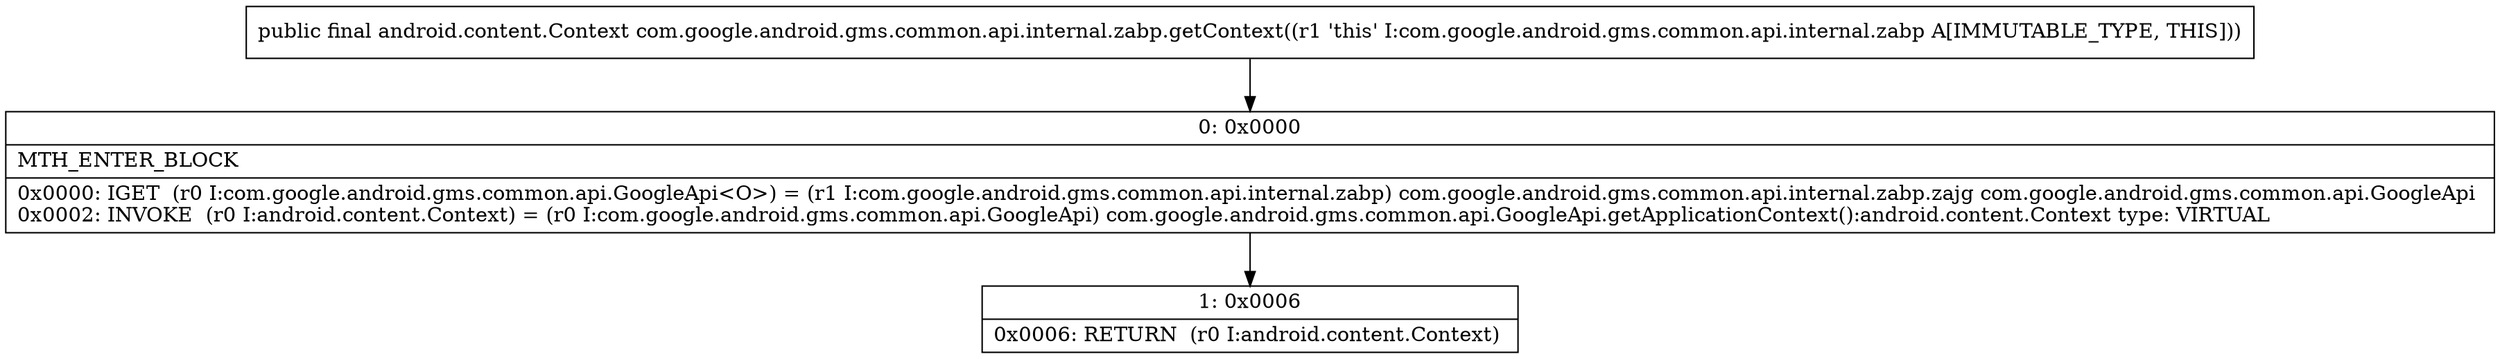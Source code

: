 digraph "CFG forcom.google.android.gms.common.api.internal.zabp.getContext()Landroid\/content\/Context;" {
Node_0 [shape=record,label="{0\:\ 0x0000|MTH_ENTER_BLOCK\l|0x0000: IGET  (r0 I:com.google.android.gms.common.api.GoogleApi\<O\>) = (r1 I:com.google.android.gms.common.api.internal.zabp) com.google.android.gms.common.api.internal.zabp.zajg com.google.android.gms.common.api.GoogleApi \l0x0002: INVOKE  (r0 I:android.content.Context) = (r0 I:com.google.android.gms.common.api.GoogleApi) com.google.android.gms.common.api.GoogleApi.getApplicationContext():android.content.Context type: VIRTUAL \l}"];
Node_1 [shape=record,label="{1\:\ 0x0006|0x0006: RETURN  (r0 I:android.content.Context) \l}"];
MethodNode[shape=record,label="{public final android.content.Context com.google.android.gms.common.api.internal.zabp.getContext((r1 'this' I:com.google.android.gms.common.api.internal.zabp A[IMMUTABLE_TYPE, THIS])) }"];
MethodNode -> Node_0;
Node_0 -> Node_1;
}

